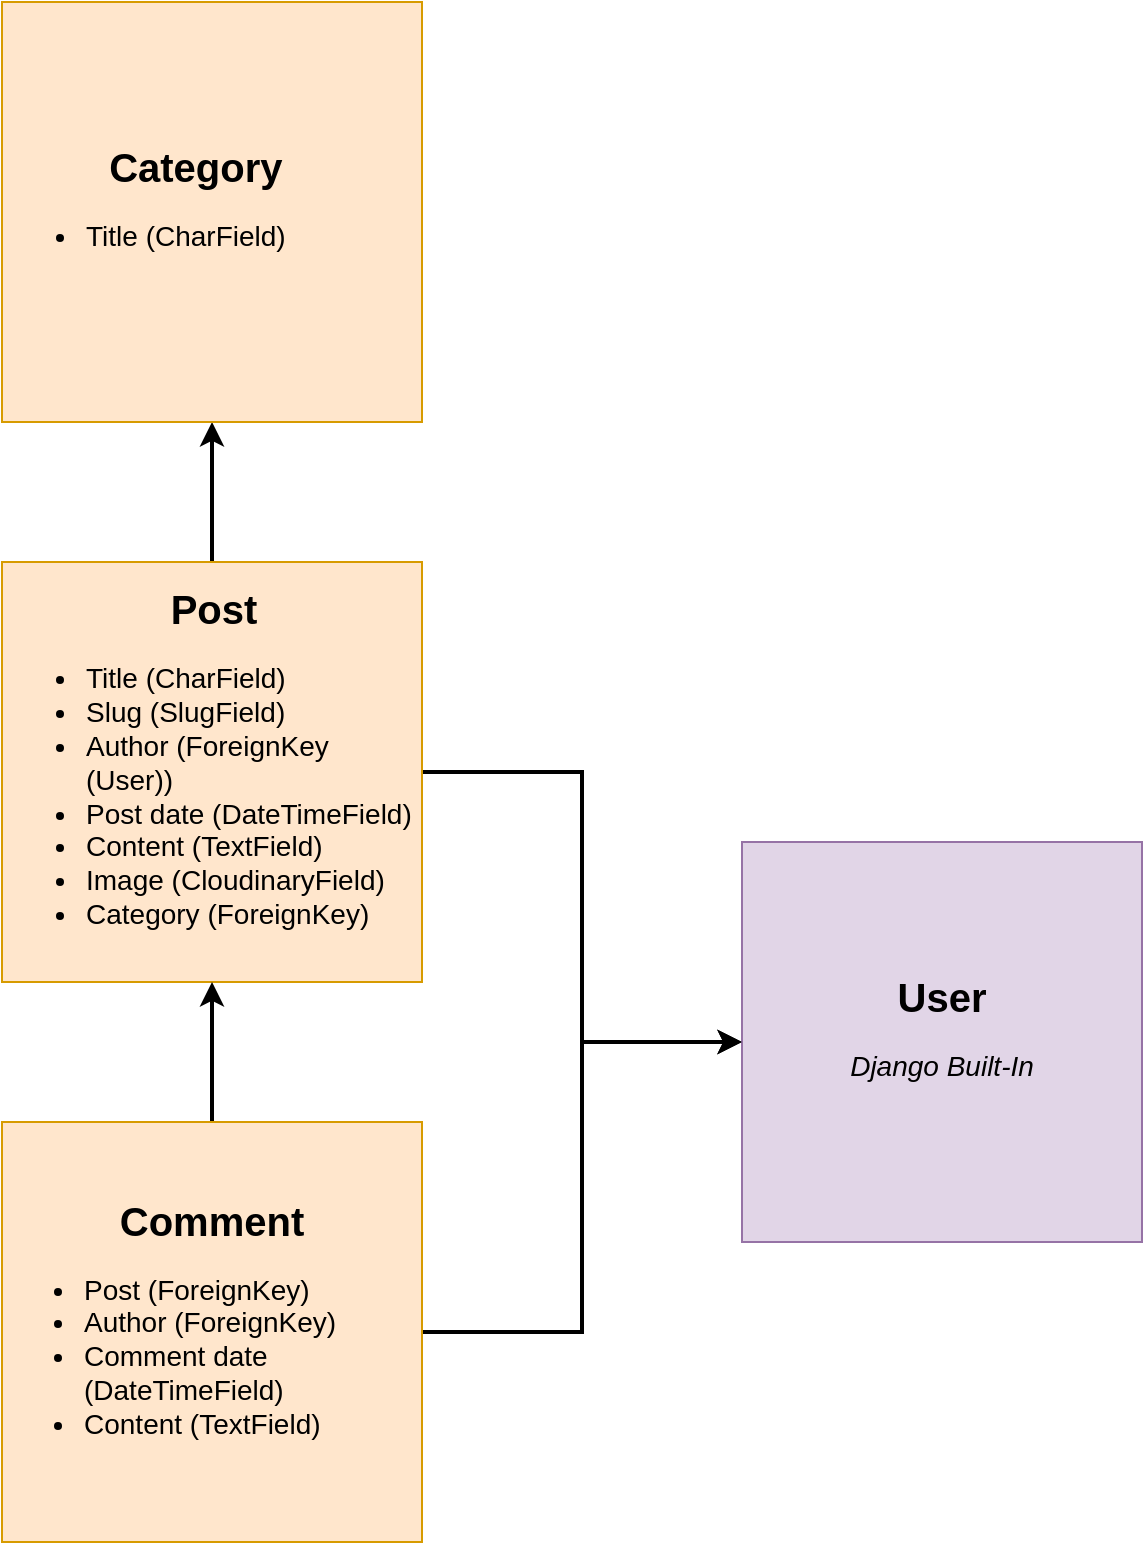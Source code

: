 <mxfile version="16.4.5" type="device"><diagram id="kCnpntX4_CMEI0wbeQTy" name="Page-1"><mxGraphModel dx="1422" dy="752" grid="1" gridSize="10" guides="1" tooltips="1" connect="1" arrows="1" fold="1" page="1" pageScale="1" pageWidth="827" pageHeight="1169" math="0" shadow="0"><root><mxCell id="0"/><mxCell id="1" parent="0"/><mxCell id="3t-T2Rh0HqmF9sfGMxLw-4" style="edgeStyle=orthogonalEdgeStyle;rounded=0;orthogonalLoop=1;jettySize=auto;html=1;strokeWidth=2;" parent="1" source="3t-T2Rh0HqmF9sfGMxLw-1" target="3t-T2Rh0HqmF9sfGMxLw-3" edge="1"><mxGeometry relative="1" as="geometry"/></mxCell><mxCell id="e4h8X5FWXP54z-5Zj4ZY-4" value="" style="edgeStyle=orthogonalEdgeStyle;rounded=0;orthogonalLoop=1;jettySize=auto;html=1;strokeWidth=2;" parent="1" source="3t-T2Rh0HqmF9sfGMxLw-1" target="e4h8X5FWXP54z-5Zj4ZY-3" edge="1"><mxGeometry relative="1" as="geometry"/></mxCell><mxCell id="3t-T2Rh0HqmF9sfGMxLw-1" value="&lt;div align=&quot;center&quot;&gt;&lt;font size=&quot;1&quot;&gt;&lt;b style=&quot;font-size: 20px&quot;&gt;Post&lt;/b&gt;&lt;/font&gt;&lt;/div&gt;&lt;div style=&quot;font-size: 14px&quot; align=&quot;left&quot;&gt;&lt;ul&gt;&lt;li&gt;Title (CharField)&lt;/li&gt;&lt;li&gt;Slug (SlugField)&lt;/li&gt;&lt;li&gt;Author (ForeignKey (User))&lt;/li&gt;&lt;li&gt;Post date (DateTimeField)&lt;/li&gt;&lt;li&gt;Content (TextField)&lt;/li&gt;&lt;li&gt;Image (CloudinaryField)&lt;br&gt;&lt;/li&gt;&lt;li&gt;Category (ForeignKey)&lt;/li&gt;&lt;/ul&gt;&lt;/div&gt;" style="whiteSpace=wrap;html=1;aspect=fixed;strokeWidth=1;fillColor=#ffe6cc;strokeColor=#d79b00;align=left;" parent="1" vertex="1"><mxGeometry x="70" y="300" width="210" height="210" as="geometry"/></mxCell><mxCell id="3t-T2Rh0HqmF9sfGMxLw-3" value="&lt;div&gt;&lt;font size=&quot;1&quot;&gt;&lt;b style=&quot;font-size: 20px&quot;&gt;User&lt;/b&gt;&lt;/font&gt;&lt;/div&gt;&lt;div align=&quot;center&quot;&gt;&lt;br&gt;&lt;/div&gt;&lt;div style=&quot;font-size: 14px&quot; align=&quot;center&quot;&gt;&lt;i&gt;Django Built-In&lt;/i&gt;&lt;br&gt;&lt;/div&gt;&lt;div align=&quot;center&quot;&gt;&lt;br&gt;&lt;/div&gt;" style="whiteSpace=wrap;html=1;aspect=fixed;strokeWidth=1;fillColor=#e1d5e7;strokeColor=#9673a6;" parent="1" vertex="1"><mxGeometry x="440" y="440" width="200" height="200" as="geometry"/></mxCell><mxCell id="3t-T2Rh0HqmF9sfGMxLw-6" style="edgeStyle=orthogonalEdgeStyle;rounded=0;orthogonalLoop=1;jettySize=auto;html=1;strokeWidth=2;" parent="1" source="3t-T2Rh0HqmF9sfGMxLw-5" target="3t-T2Rh0HqmF9sfGMxLw-3" edge="1"><mxGeometry relative="1" as="geometry"/></mxCell><mxCell id="3t-T2Rh0HqmF9sfGMxLw-7" style="edgeStyle=orthogonalEdgeStyle;rounded=0;orthogonalLoop=1;jettySize=auto;html=1;entryX=0.5;entryY=1;entryDx=0;entryDy=0;strokeWidth=2;" parent="1" source="3t-T2Rh0HqmF9sfGMxLw-5" target="3t-T2Rh0HqmF9sfGMxLw-1" edge="1"><mxGeometry relative="1" as="geometry"/></mxCell><mxCell id="3t-T2Rh0HqmF9sfGMxLw-5" value="&lt;div&gt;&lt;font size=&quot;1&quot;&gt;&lt;b style=&quot;font-size: 20px&quot;&gt;Comment&lt;/b&gt;&lt;/font&gt;&lt;/div&gt;&lt;div style=&quot;font-size: 14px&quot; align=&quot;left&quot;&gt;&lt;ul&gt;&lt;li&gt;&lt;div&gt;Post (ForeignKey)&lt;/div&gt;&lt;/li&gt;&lt;li&gt;&lt;div&gt;Author (ForeignKey)&lt;/div&gt;&lt;/li&gt;&lt;li&gt;&lt;div&gt;Comment date (DateTimeField)&lt;/div&gt;&lt;/li&gt;&lt;li&gt;&lt;div&gt;Content (TextField)&lt;/div&gt;&lt;/li&gt;&lt;/ul&gt;&lt;/div&gt;" style="whiteSpace=wrap;html=1;aspect=fixed;strokeWidth=1;fillColor=#ffe6cc;strokeColor=#d79b00;" parent="1" vertex="1"><mxGeometry x="70" y="580" width="210" height="210" as="geometry"/></mxCell><mxCell id="e4h8X5FWXP54z-5Zj4ZY-3" value="&lt;div align=&quot;center&quot;&gt;&lt;font size=&quot;1&quot;&gt;&lt;b style=&quot;font-size: 20px&quot;&gt;&amp;nbsp;&amp;nbsp;&amp;nbsp;&amp;nbsp;&amp;nbsp;&amp;nbsp;&amp;nbsp;&amp;nbsp; Category&lt;/b&gt;&lt;/font&gt;&lt;/div&gt;&lt;div style=&quot;font-size: 14px&quot; align=&quot;left&quot;&gt;&lt;ul&gt;&lt;li&gt;Title (CharField)&lt;/li&gt;&lt;/ul&gt;&lt;/div&gt;" style="whiteSpace=wrap;html=1;aspect=fixed;strokeWidth=1;fillColor=#ffe6cc;strokeColor=#d79b00;align=left;" parent="1" vertex="1"><mxGeometry x="70" y="20" width="210" height="210" as="geometry"/></mxCell></root></mxGraphModel></diagram></mxfile>